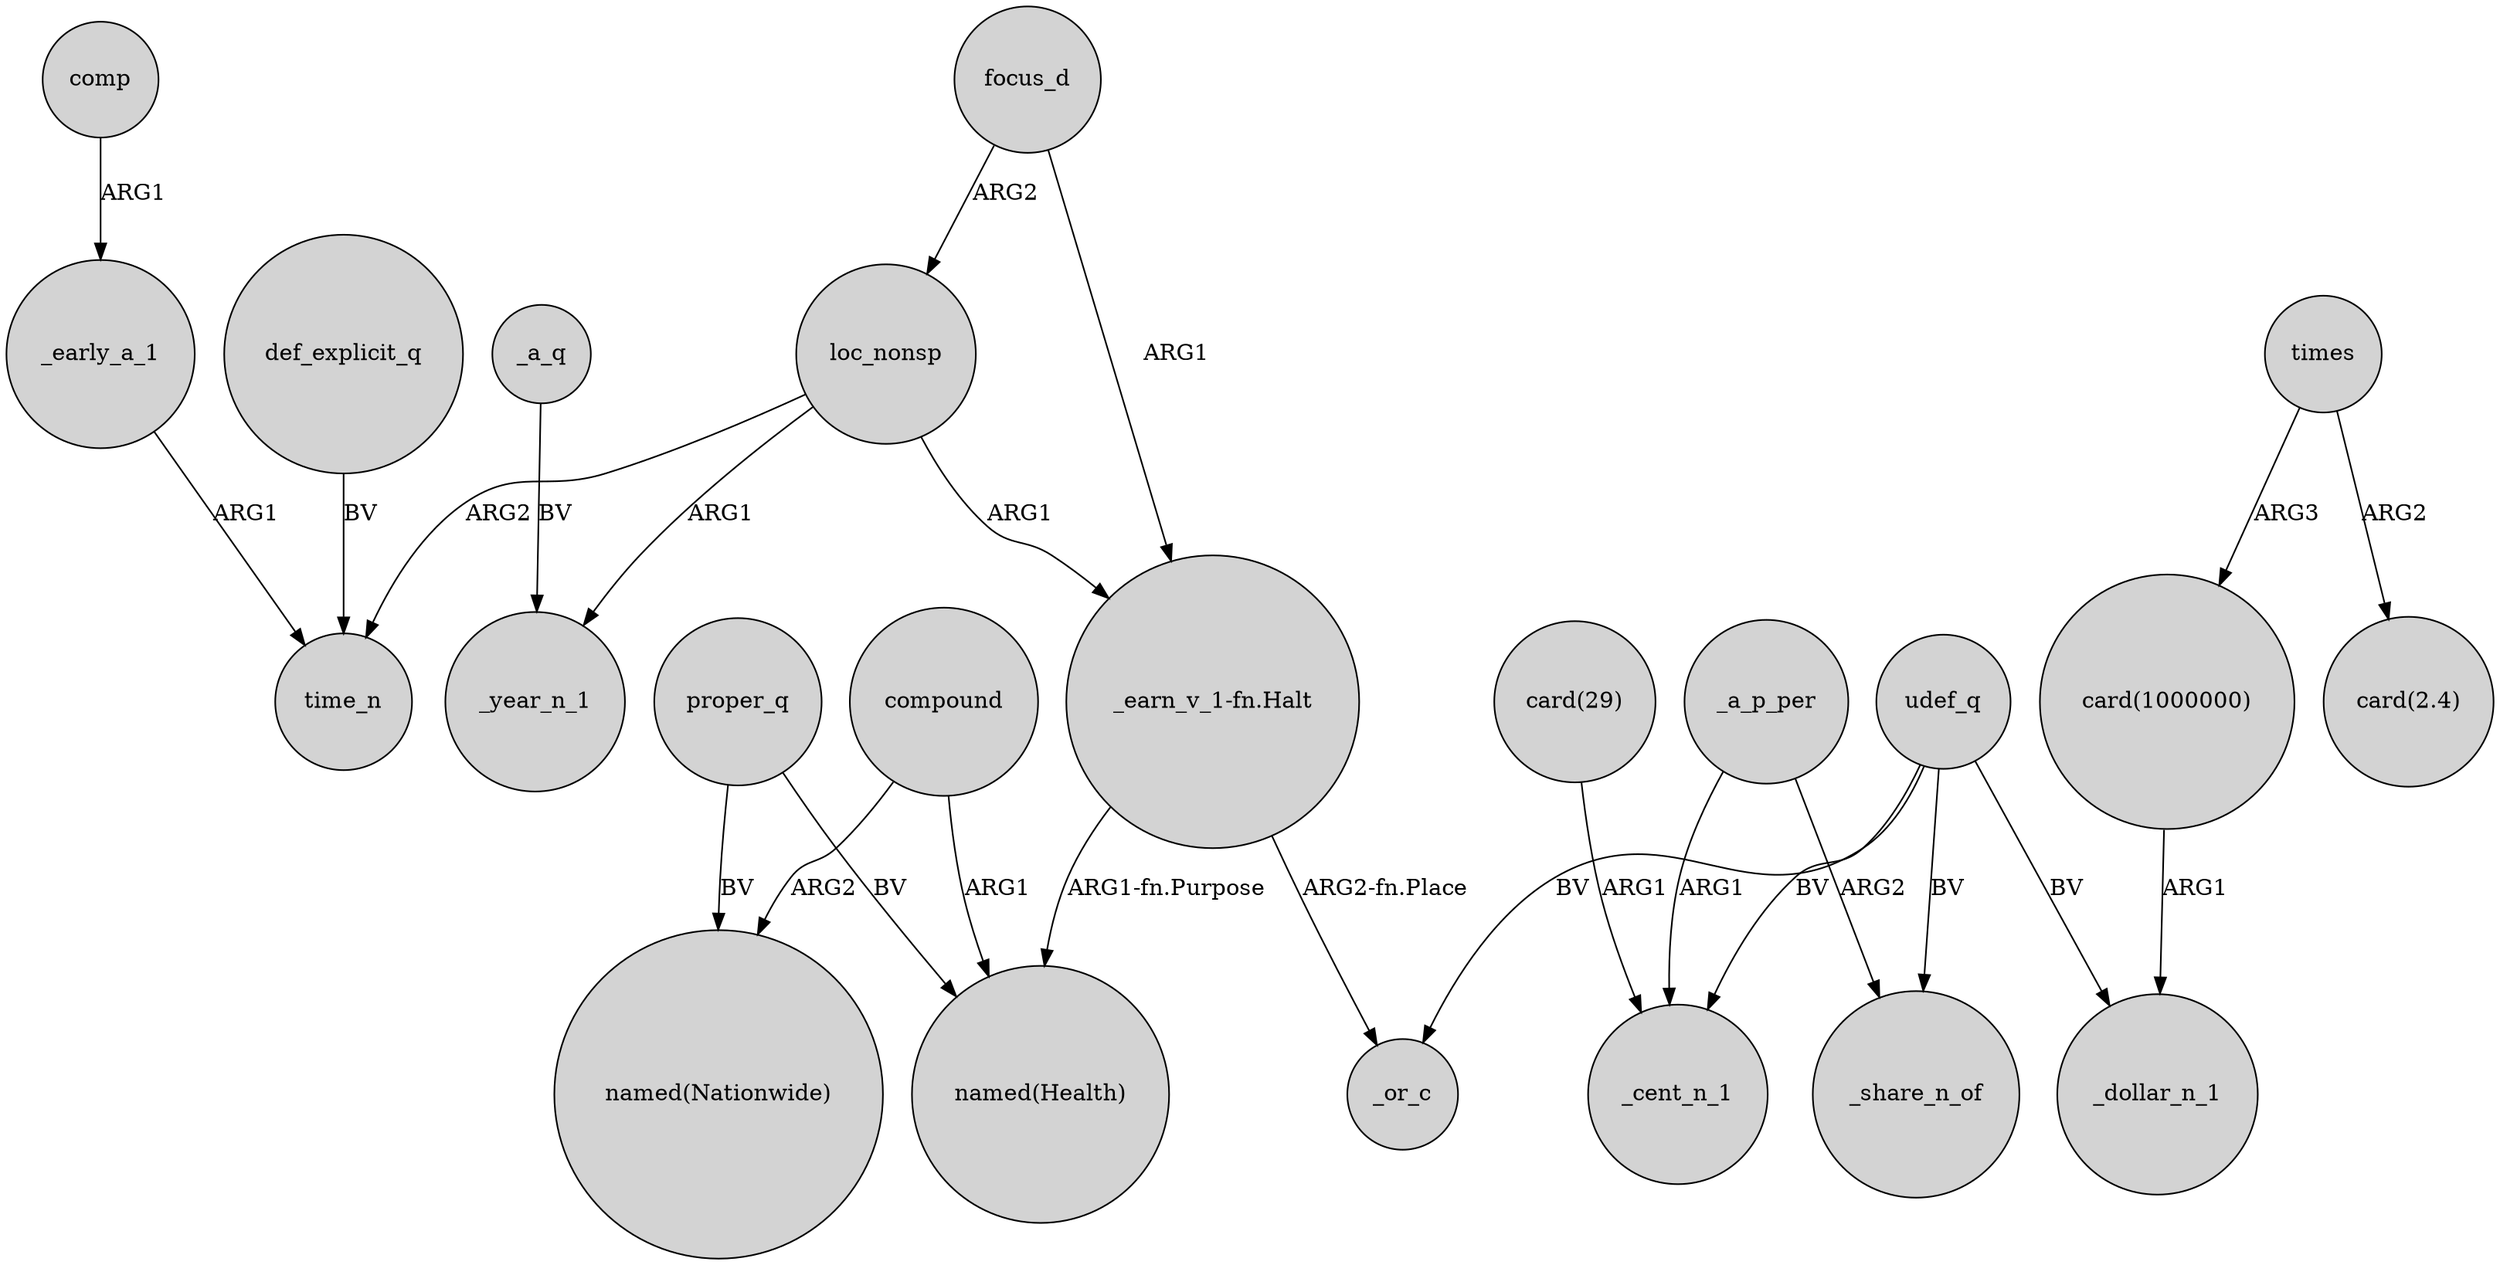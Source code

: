 digraph {
	node [shape=circle style=filled]
	_early_a_1 -> time_n [label=ARG1]
	compound -> "named(Health)" [label=ARG1]
	compound -> "named(Nationwide)" [label=ARG2]
	"card(29)" -> _cent_n_1 [label=ARG1]
	_a_p_per -> _cent_n_1 [label=ARG1]
	loc_nonsp -> _year_n_1 [label=ARG1]
	focus_d -> "_earn_v_1-fn.Halt" [label=ARG1]
	proper_q -> "named(Health)" [label=BV]
	times -> "card(1000000)" [label=ARG3]
	comp -> _early_a_1 [label=ARG1]
	focus_d -> loc_nonsp [label=ARG2]
	_a_q -> _year_n_1 [label=BV]
	udef_q -> _cent_n_1 [label=BV]
	udef_q -> _or_c [label=BV]
	"_earn_v_1-fn.Halt" -> "named(Health)" [label="ARG1-fn.Purpose"]
	proper_q -> "named(Nationwide)" [label=BV]
	_a_p_per -> _share_n_of [label=ARG2]
	udef_q -> _share_n_of [label=BV]
	udef_q -> _dollar_n_1 [label=BV]
	"card(1000000)" -> _dollar_n_1 [label=ARG1]
	"_earn_v_1-fn.Halt" -> _or_c [label="ARG2-fn.Place"]
	def_explicit_q -> time_n [label=BV]
	loc_nonsp -> time_n [label=ARG2]
	times -> "card(2.4)" [label=ARG2]
	loc_nonsp -> "_earn_v_1-fn.Halt" [label=ARG1]
}
